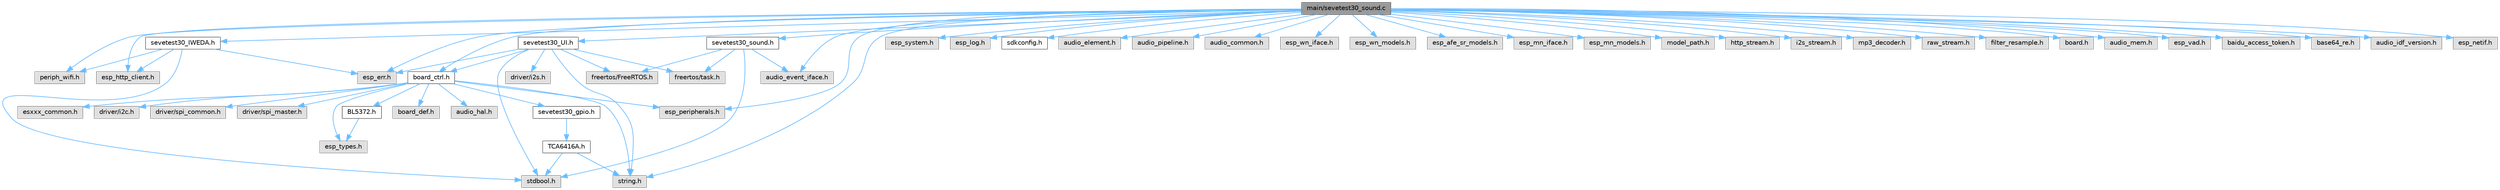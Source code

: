 digraph "main/sevetest30_sound.c"
{
 // LATEX_PDF_SIZE
  bgcolor="transparent";
  edge [fontname=Helvetica,fontsize=10,labelfontname=Helvetica,labelfontsize=10];
  node [fontname=Helvetica,fontsize=10,shape=box,height=0.2,width=0.4];
  Node1 [id="Node000001",label="main/sevetest30_sound.c",height=0.2,width=0.4,color="gray40", fillcolor="grey60", style="filled", fontcolor="black",tooltip=" "];
  Node1 -> Node2 [id="edge1_Node000001_Node000002",color="steelblue1",style="solid",tooltip=" "];
  Node2 [id="Node000002",label="sevetest30_sound.h",height=0.2,width=0.4,color="grey40", fillcolor="white", style="filled",URL="$sevetest30__sound_8h.html",tooltip=" "];
  Node2 -> Node3 [id="edge2_Node000002_Node000003",color="steelblue1",style="solid",tooltip=" "];
  Node3 [id="Node000003",label="stdbool.h",height=0.2,width=0.4,color="grey60", fillcolor="#E0E0E0", style="filled",tooltip=" "];
  Node2 -> Node4 [id="edge3_Node000002_Node000004",color="steelblue1",style="solid",tooltip=" "];
  Node4 [id="Node000004",label="freertos/FreeRTOS.h",height=0.2,width=0.4,color="grey60", fillcolor="#E0E0E0", style="filled",tooltip=" "];
  Node2 -> Node5 [id="edge4_Node000002_Node000005",color="steelblue1",style="solid",tooltip=" "];
  Node5 [id="Node000005",label="freertos/task.h",height=0.2,width=0.4,color="grey60", fillcolor="#E0E0E0", style="filled",tooltip=" "];
  Node2 -> Node6 [id="edge5_Node000002_Node000006",color="steelblue1",style="solid",tooltip=" "];
  Node6 [id="Node000006",label="audio_event_iface.h",height=0.2,width=0.4,color="grey60", fillcolor="#E0E0E0", style="filled",tooltip=" "];
  Node1 -> Node7 [id="edge6_Node000001_Node000007",color="steelblue1",style="solid",tooltip=" "];
  Node7 [id="Node000007",label="sevetest30_IWEDA.h",height=0.2,width=0.4,color="grey40", fillcolor="white", style="filled",URL="$sevetest30___i_w_e_d_a_8h.html",tooltip=" "];
  Node7 -> Node8 [id="edge7_Node000007_Node000008",color="steelblue1",style="solid",tooltip=" "];
  Node8 [id="Node000008",label="periph_wifi.h",height=0.2,width=0.4,color="grey60", fillcolor="#E0E0E0", style="filled",tooltip=" "];
  Node7 -> Node9 [id="edge8_Node000007_Node000009",color="steelblue1",style="solid",tooltip=" "];
  Node9 [id="Node000009",label="esp_http_client.h",height=0.2,width=0.4,color="grey60", fillcolor="#E0E0E0", style="filled",tooltip=" "];
  Node7 -> Node10 [id="edge9_Node000007_Node000010",color="steelblue1",style="solid",tooltip=" "];
  Node10 [id="Node000010",label="esp_err.h",height=0.2,width=0.4,color="grey60", fillcolor="#E0E0E0", style="filled",tooltip=" "];
  Node7 -> Node3 [id="edge10_Node000007_Node000003",color="steelblue1",style="solid",tooltip=" "];
  Node1 -> Node11 [id="edge11_Node000001_Node000011",color="steelblue1",style="solid",tooltip=" "];
  Node11 [id="Node000011",label="sevetest30_UI.h",height=0.2,width=0.4,color="grey40", fillcolor="white", style="filled",URL="$sevetest30___u_i_8h.html",tooltip=" "];
  Node11 -> Node12 [id="edge12_Node000011_Node000012",color="steelblue1",style="solid",tooltip=" "];
  Node12 [id="Node000012",label="string.h",height=0.2,width=0.4,color="grey60", fillcolor="#E0E0E0", style="filled",tooltip=" "];
  Node11 -> Node3 [id="edge13_Node000011_Node000003",color="steelblue1",style="solid",tooltip=" "];
  Node11 -> Node10 [id="edge14_Node000011_Node000010",color="steelblue1",style="solid",tooltip=" "];
  Node11 -> Node4 [id="edge15_Node000011_Node000004",color="steelblue1",style="solid",tooltip=" "];
  Node11 -> Node5 [id="edge16_Node000011_Node000005",color="steelblue1",style="solid",tooltip=" "];
  Node11 -> Node13 [id="edge17_Node000011_Node000013",color="steelblue1",style="solid",tooltip=" "];
  Node13 [id="Node000013",label="driver/i2s.h",height=0.2,width=0.4,color="grey60", fillcolor="#E0E0E0", style="filled",tooltip=" "];
  Node11 -> Node14 [id="edge18_Node000011_Node000014",color="steelblue1",style="solid",tooltip=" "];
  Node14 [id="Node000014",label="board_ctrl.h",height=0.2,width=0.4,color="grey40", fillcolor="white", style="filled",URL="$board__ctrl_8h.html",tooltip=" "];
  Node14 -> Node15 [id="edge19_Node000014_Node000015",color="steelblue1",style="solid",tooltip=" "];
  Node15 [id="Node000015",label="esp_types.h",height=0.2,width=0.4,color="grey60", fillcolor="#E0E0E0", style="filled",tooltip=" "];
  Node14 -> Node12 [id="edge20_Node000014_Node000012",color="steelblue1",style="solid",tooltip=" "];
  Node14 -> Node16 [id="edge21_Node000014_Node000016",color="steelblue1",style="solid",tooltip=" "];
  Node16 [id="Node000016",label="board_def.h",height=0.2,width=0.4,color="grey60", fillcolor="#E0E0E0", style="filled",tooltip=" "];
  Node14 -> Node17 [id="edge22_Node000014_Node000017",color="steelblue1",style="solid",tooltip=" "];
  Node17 [id="Node000017",label="audio_hal.h",height=0.2,width=0.4,color="grey60", fillcolor="#E0E0E0", style="filled",tooltip=" "];
  Node14 -> Node18 [id="edge23_Node000014_Node000018",color="steelblue1",style="solid",tooltip=" "];
  Node18 [id="Node000018",label="esxxx_common.h",height=0.2,width=0.4,color="grey60", fillcolor="#E0E0E0", style="filled",tooltip=" "];
  Node14 -> Node19 [id="edge24_Node000014_Node000019",color="steelblue1",style="solid",tooltip=" "];
  Node19 [id="Node000019",label="sevetest30_gpio.h",height=0.2,width=0.4,color="grey40", fillcolor="white", style="filled",URL="$sevetest30__gpio_8h.html",tooltip=" "];
  Node19 -> Node20 [id="edge25_Node000019_Node000020",color="steelblue1",style="solid",tooltip=" "];
  Node20 [id="Node000020",label="TCA6416A.h",height=0.2,width=0.4,color="grey40", fillcolor="white", style="filled",URL="$_t_c_a6416_a_8h.html",tooltip=" "];
  Node20 -> Node12 [id="edge26_Node000020_Node000012",color="steelblue1",style="solid",tooltip=" "];
  Node20 -> Node3 [id="edge27_Node000020_Node000003",color="steelblue1",style="solid",tooltip=" "];
  Node14 -> Node21 [id="edge28_Node000014_Node000021",color="steelblue1",style="solid",tooltip=" "];
  Node21 [id="Node000021",label="driver/i2c.h",height=0.2,width=0.4,color="grey60", fillcolor="#E0E0E0", style="filled",tooltip=" "];
  Node14 -> Node22 [id="edge29_Node000014_Node000022",color="steelblue1",style="solid",tooltip=" "];
  Node22 [id="Node000022",label="driver/spi_common.h",height=0.2,width=0.4,color="grey60", fillcolor="#E0E0E0", style="filled",tooltip=" "];
  Node14 -> Node23 [id="edge30_Node000014_Node000023",color="steelblue1",style="solid",tooltip=" "];
  Node23 [id="Node000023",label="driver/spi_master.h",height=0.2,width=0.4,color="grey60", fillcolor="#E0E0E0", style="filled",tooltip=" "];
  Node14 -> Node24 [id="edge31_Node000014_Node000024",color="steelblue1",style="solid",tooltip=" "];
  Node24 [id="Node000024",label="esp_peripherals.h",height=0.2,width=0.4,color="grey60", fillcolor="#E0E0E0", style="filled",tooltip=" "];
  Node14 -> Node25 [id="edge32_Node000014_Node000025",color="steelblue1",style="solid",tooltip=" "];
  Node25 [id="Node000025",label="BL5372.h",height=0.2,width=0.4,color="grey40", fillcolor="white", style="filled",URL="$_b_l5372_8h.html",tooltip=" "];
  Node25 -> Node15 [id="edge33_Node000025_Node000015",color="steelblue1",style="solid",tooltip=" "];
  Node1 -> Node26 [id="edge34_Node000001_Node000026",color="steelblue1",style="solid",tooltip=" "];
  Node26 [id="Node000026",label="esp_system.h",height=0.2,width=0.4,color="grey60", fillcolor="#E0E0E0", style="filled",tooltip=" "];
  Node1 -> Node27 [id="edge35_Node000001_Node000027",color="steelblue1",style="solid",tooltip=" "];
  Node27 [id="Node000027",label="esp_log.h",height=0.2,width=0.4,color="grey60", fillcolor="#E0E0E0", style="filled",tooltip=" "];
  Node1 -> Node10 [id="edge36_Node000001_Node000010",color="steelblue1",style="solid",tooltip=" "];
  Node1 -> Node14 [id="edge37_Node000001_Node000014",color="steelblue1",style="solid",tooltip=" "];
  Node1 -> Node28 [id="edge38_Node000001_Node000028",color="steelblue1",style="solid",tooltip=" "];
  Node28 [id="Node000028",label="sdkconfig.h",height=0.2,width=0.4,color="grey40", fillcolor="white", style="filled",URL="$sdkconfig_8h.html",tooltip=" "];
  Node1 -> Node29 [id="edge39_Node000001_Node000029",color="steelblue1",style="solid",tooltip=" "];
  Node29 [id="Node000029",label="audio_element.h",height=0.2,width=0.4,color="grey60", fillcolor="#E0E0E0", style="filled",tooltip=" "];
  Node1 -> Node30 [id="edge40_Node000001_Node000030",color="steelblue1",style="solid",tooltip=" "];
  Node30 [id="Node000030",label="audio_pipeline.h",height=0.2,width=0.4,color="grey60", fillcolor="#E0E0E0", style="filled",tooltip=" "];
  Node1 -> Node6 [id="edge41_Node000001_Node000006",color="steelblue1",style="solid",tooltip=" "];
  Node1 -> Node31 [id="edge42_Node000001_Node000031",color="steelblue1",style="solid",tooltip=" "];
  Node31 [id="Node000031",label="audio_common.h",height=0.2,width=0.4,color="grey60", fillcolor="#E0E0E0", style="filled",tooltip=" "];
  Node1 -> Node32 [id="edge43_Node000001_Node000032",color="steelblue1",style="solid",tooltip=" "];
  Node32 [id="Node000032",label="esp_wn_iface.h",height=0.2,width=0.4,color="grey60", fillcolor="#E0E0E0", style="filled",tooltip=" "];
  Node1 -> Node33 [id="edge44_Node000001_Node000033",color="steelblue1",style="solid",tooltip=" "];
  Node33 [id="Node000033",label="esp_wn_models.h",height=0.2,width=0.4,color="grey60", fillcolor="#E0E0E0", style="filled",tooltip=" "];
  Node1 -> Node34 [id="edge45_Node000001_Node000034",color="steelblue1",style="solid",tooltip=" "];
  Node34 [id="Node000034",label="esp_afe_sr_models.h",height=0.2,width=0.4,color="grey60", fillcolor="#E0E0E0", style="filled",tooltip=" "];
  Node1 -> Node35 [id="edge46_Node000001_Node000035",color="steelblue1",style="solid",tooltip=" "];
  Node35 [id="Node000035",label="esp_mn_iface.h",height=0.2,width=0.4,color="grey60", fillcolor="#E0E0E0", style="filled",tooltip=" "];
  Node1 -> Node36 [id="edge47_Node000001_Node000036",color="steelblue1",style="solid",tooltip=" "];
  Node36 [id="Node000036",label="esp_mn_models.h",height=0.2,width=0.4,color="grey60", fillcolor="#E0E0E0", style="filled",tooltip=" "];
  Node1 -> Node37 [id="edge48_Node000001_Node000037",color="steelblue1",style="solid",tooltip=" "];
  Node37 [id="Node000037",label="model_path.h",height=0.2,width=0.4,color="grey60", fillcolor="#E0E0E0", style="filled",tooltip=" "];
  Node1 -> Node12 [id="edge49_Node000001_Node000012",color="steelblue1",style="solid",tooltip=" "];
  Node1 -> Node38 [id="edge50_Node000001_Node000038",color="steelblue1",style="solid",tooltip=" "];
  Node38 [id="Node000038",label="http_stream.h",height=0.2,width=0.4,color="grey60", fillcolor="#E0E0E0", style="filled",tooltip=" "];
  Node1 -> Node39 [id="edge51_Node000001_Node000039",color="steelblue1",style="solid",tooltip=" "];
  Node39 [id="Node000039",label="i2s_stream.h",height=0.2,width=0.4,color="grey60", fillcolor="#E0E0E0", style="filled",tooltip=" "];
  Node1 -> Node40 [id="edge52_Node000001_Node000040",color="steelblue1",style="solid",tooltip=" "];
  Node40 [id="Node000040",label="mp3_decoder.h",height=0.2,width=0.4,color="grey60", fillcolor="#E0E0E0", style="filled",tooltip=" "];
  Node1 -> Node41 [id="edge53_Node000001_Node000041",color="steelblue1",style="solid",tooltip=" "];
  Node41 [id="Node000041",label="raw_stream.h",height=0.2,width=0.4,color="grey60", fillcolor="#E0E0E0", style="filled",tooltip=" "];
  Node1 -> Node42 [id="edge54_Node000001_Node000042",color="steelblue1",style="solid",tooltip=" "];
  Node42 [id="Node000042",label="filter_resample.h",height=0.2,width=0.4,color="grey60", fillcolor="#E0E0E0", style="filled",tooltip=" "];
  Node1 -> Node43 [id="edge55_Node000001_Node000043",color="steelblue1",style="solid",tooltip=" "];
  Node43 [id="Node000043",label="board.h",height=0.2,width=0.4,color="grey60", fillcolor="#E0E0E0", style="filled",tooltip=" "];
  Node1 -> Node44 [id="edge56_Node000001_Node000044",color="steelblue1",style="solid",tooltip=" "];
  Node44 [id="Node000044",label="audio_mem.h",height=0.2,width=0.4,color="grey60", fillcolor="#E0E0E0", style="filled",tooltip=" "];
  Node1 -> Node45 [id="edge57_Node000001_Node000045",color="steelblue1",style="solid",tooltip=" "];
  Node45 [id="Node000045",label="esp_vad.h",height=0.2,width=0.4,color="grey60", fillcolor="#E0E0E0", style="filled",tooltip=" "];
  Node1 -> Node24 [id="edge58_Node000001_Node000024",color="steelblue1",style="solid",tooltip=" "];
  Node1 -> Node8 [id="edge59_Node000001_Node000008",color="steelblue1",style="solid",tooltip=" "];
  Node1 -> Node9 [id="edge60_Node000001_Node000009",color="steelblue1",style="solid",tooltip=" "];
  Node1 -> Node46 [id="edge61_Node000001_Node000046",color="steelblue1",style="solid",tooltip=" "];
  Node46 [id="Node000046",label="baidu_access_token.h",height=0.2,width=0.4,color="grey60", fillcolor="#E0E0E0", style="filled",tooltip=" "];
  Node1 -> Node47 [id="edge62_Node000001_Node000047",color="steelblue1",style="solid",tooltip=" "];
  Node47 [id="Node000047",label="base64_re.h",height=0.2,width=0.4,color="grey60", fillcolor="#E0E0E0", style="filled",tooltip=" "];
  Node1 -> Node48 [id="edge63_Node000001_Node000048",color="steelblue1",style="solid",tooltip=" "];
  Node48 [id="Node000048",label="audio_idf_version.h",height=0.2,width=0.4,color="grey60", fillcolor="#E0E0E0", style="filled",tooltip=" "];
  Node1 -> Node49 [id="edge64_Node000001_Node000049",color="steelblue1",style="solid",tooltip=" "];
  Node49 [id="Node000049",label="esp_netif.h",height=0.2,width=0.4,color="grey60", fillcolor="#E0E0E0", style="filled",tooltip=" "];
}
